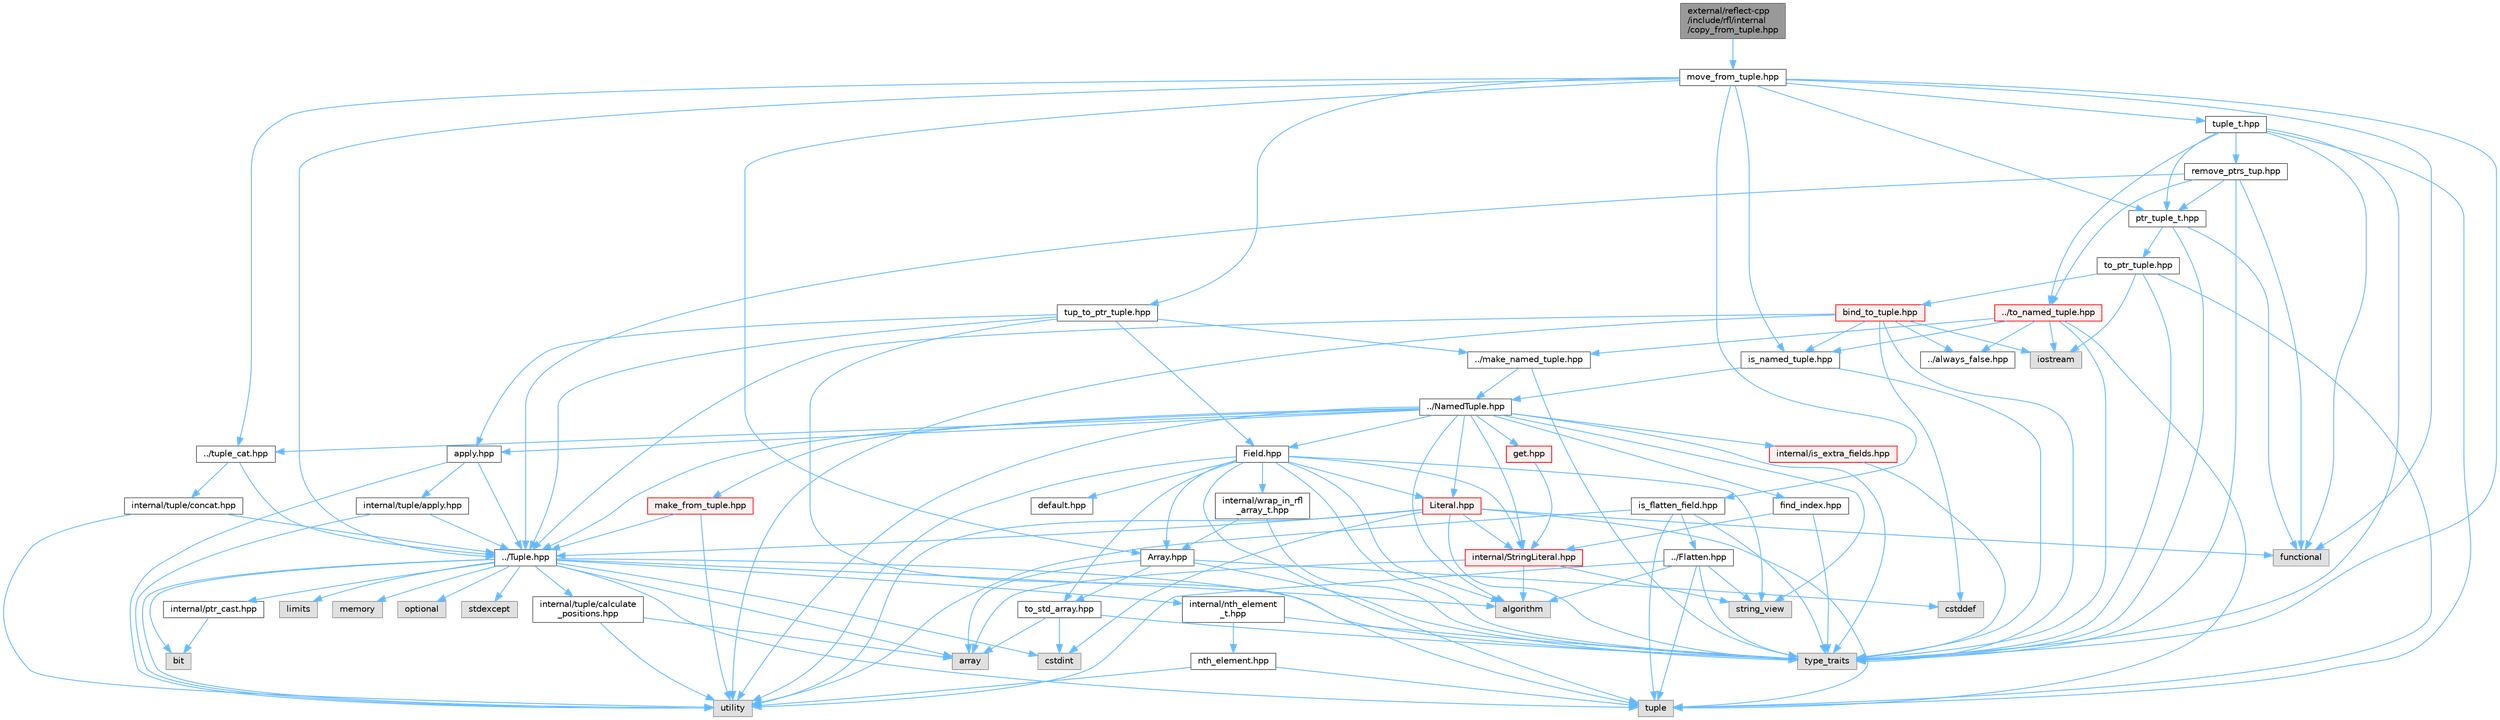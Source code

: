 digraph "external/reflect-cpp/include/rfl/internal/copy_from_tuple.hpp"
{
 // LATEX_PDF_SIZE
  bgcolor="transparent";
  edge [fontname=Helvetica,fontsize=10,labelfontname=Helvetica,labelfontsize=10];
  node [fontname=Helvetica,fontsize=10,shape=box,height=0.2,width=0.4];
  Node1 [id="Node000001",label="external/reflect-cpp\l/include/rfl/internal\l/copy_from_tuple.hpp",height=0.2,width=0.4,color="gray40", fillcolor="grey60", style="filled", fontcolor="black",tooltip=" "];
  Node1 -> Node2 [id="edge1_Node000001_Node000002",color="steelblue1",style="solid",tooltip=" "];
  Node2 [id="Node000002",label="move_from_tuple.hpp",height=0.2,width=0.4,color="grey40", fillcolor="white", style="filled",URL="$move__from__tuple_8hpp.html",tooltip=" "];
  Node2 -> Node3 [id="edge2_Node000002_Node000003",color="steelblue1",style="solid",tooltip=" "];
  Node3 [id="Node000003",label="functional",height=0.2,width=0.4,color="grey60", fillcolor="#E0E0E0", style="filled",tooltip=" "];
  Node2 -> Node4 [id="edge3_Node000002_Node000004",color="steelblue1",style="solid",tooltip=" "];
  Node4 [id="Node000004",label="type_traits",height=0.2,width=0.4,color="grey60", fillcolor="#E0E0E0", style="filled",tooltip=" "];
  Node2 -> Node5 [id="edge4_Node000002_Node000005",color="steelblue1",style="solid",tooltip=" "];
  Node5 [id="Node000005",label="../Tuple.hpp",height=0.2,width=0.4,color="grey40", fillcolor="white", style="filled",URL="$_tuple_8hpp.html",tooltip=" "];
  Node5 -> Node6 [id="edge5_Node000005_Node000006",color="steelblue1",style="solid",tooltip=" "];
  Node6 [id="Node000006",label="algorithm",height=0.2,width=0.4,color="grey60", fillcolor="#E0E0E0", style="filled",tooltip=" "];
  Node5 -> Node7 [id="edge6_Node000005_Node000007",color="steelblue1",style="solid",tooltip=" "];
  Node7 [id="Node000007",label="array",height=0.2,width=0.4,color="grey60", fillcolor="#E0E0E0", style="filled",tooltip=" "];
  Node5 -> Node8 [id="edge7_Node000005_Node000008",color="steelblue1",style="solid",tooltip=" "];
  Node8 [id="Node000008",label="bit",height=0.2,width=0.4,color="grey60", fillcolor="#E0E0E0", style="filled",tooltip=" "];
  Node5 -> Node9 [id="edge8_Node000005_Node000009",color="steelblue1",style="solid",tooltip=" "];
  Node9 [id="Node000009",label="cstdint",height=0.2,width=0.4,color="grey60", fillcolor="#E0E0E0", style="filled",tooltip=" "];
  Node5 -> Node10 [id="edge9_Node000005_Node000010",color="steelblue1",style="solid",tooltip=" "];
  Node10 [id="Node000010",label="limits",height=0.2,width=0.4,color="grey60", fillcolor="#E0E0E0", style="filled",tooltip=" "];
  Node5 -> Node11 [id="edge10_Node000005_Node000011",color="steelblue1",style="solid",tooltip=" "];
  Node11 [id="Node000011",label="memory",height=0.2,width=0.4,color="grey60", fillcolor="#E0E0E0", style="filled",tooltip=" "];
  Node5 -> Node12 [id="edge11_Node000005_Node000012",color="steelblue1",style="solid",tooltip=" "];
  Node12 [id="Node000012",label="optional",height=0.2,width=0.4,color="grey60", fillcolor="#E0E0E0", style="filled",tooltip=" "];
  Node5 -> Node13 [id="edge12_Node000005_Node000013",color="steelblue1",style="solid",tooltip=" "];
  Node13 [id="Node000013",label="stdexcept",height=0.2,width=0.4,color="grey60", fillcolor="#E0E0E0", style="filled",tooltip=" "];
  Node5 -> Node14 [id="edge13_Node000005_Node000014",color="steelblue1",style="solid",tooltip=" "];
  Node14 [id="Node000014",label="tuple",height=0.2,width=0.4,color="grey60", fillcolor="#E0E0E0", style="filled",tooltip=" "];
  Node5 -> Node4 [id="edge14_Node000005_Node000004",color="steelblue1",style="solid",tooltip=" "];
  Node5 -> Node15 [id="edge15_Node000005_Node000015",color="steelblue1",style="solid",tooltip=" "];
  Node15 [id="Node000015",label="utility",height=0.2,width=0.4,color="grey60", fillcolor="#E0E0E0", style="filled",tooltip=" "];
  Node5 -> Node16 [id="edge16_Node000005_Node000016",color="steelblue1",style="solid",tooltip=" "];
  Node16 [id="Node000016",label="internal/nth_element\l_t.hpp",height=0.2,width=0.4,color="grey40", fillcolor="white", style="filled",URL="$nth__element__t_8hpp.html",tooltip=" "];
  Node16 -> Node4 [id="edge17_Node000016_Node000004",color="steelblue1",style="solid",tooltip=" "];
  Node16 -> Node17 [id="edge18_Node000016_Node000017",color="steelblue1",style="solid",tooltip=" "];
  Node17 [id="Node000017",label="nth_element.hpp",height=0.2,width=0.4,color="grey40", fillcolor="white", style="filled",URL="$nth__element_8hpp.html",tooltip=" "];
  Node17 -> Node14 [id="edge19_Node000017_Node000014",color="steelblue1",style="solid",tooltip=" "];
  Node17 -> Node15 [id="edge20_Node000017_Node000015",color="steelblue1",style="solid",tooltip=" "];
  Node5 -> Node18 [id="edge21_Node000005_Node000018",color="steelblue1",style="solid",tooltip=" "];
  Node18 [id="Node000018",label="internal/ptr_cast.hpp",height=0.2,width=0.4,color="grey40", fillcolor="white", style="filled",URL="$ptr__cast_8hpp.html",tooltip=" "];
  Node18 -> Node8 [id="edge22_Node000018_Node000008",color="steelblue1",style="solid",tooltip=" "];
  Node5 -> Node19 [id="edge23_Node000005_Node000019",color="steelblue1",style="solid",tooltip=" "];
  Node19 [id="Node000019",label="internal/tuple/calculate\l_positions.hpp",height=0.2,width=0.4,color="grey40", fillcolor="white", style="filled",URL="$calculate__positions_8hpp.html",tooltip=" "];
  Node19 -> Node7 [id="edge24_Node000019_Node000007",color="steelblue1",style="solid",tooltip=" "];
  Node19 -> Node15 [id="edge25_Node000019_Node000015",color="steelblue1",style="solid",tooltip=" "];
  Node2 -> Node20 [id="edge26_Node000002_Node000020",color="steelblue1",style="solid",tooltip=" "];
  Node20 [id="Node000020",label="../tuple_cat.hpp",height=0.2,width=0.4,color="grey40", fillcolor="white", style="filled",URL="$tuple__cat_8hpp.html",tooltip=" "];
  Node20 -> Node5 [id="edge27_Node000020_Node000005",color="steelblue1",style="solid",tooltip=" "];
  Node20 -> Node21 [id="edge28_Node000020_Node000021",color="steelblue1",style="solid",tooltip=" "];
  Node21 [id="Node000021",label="internal/tuple/concat.hpp",height=0.2,width=0.4,color="grey40", fillcolor="white", style="filled",URL="$concat_8hpp.html",tooltip=" "];
  Node21 -> Node15 [id="edge29_Node000021_Node000015",color="steelblue1",style="solid",tooltip=" "];
  Node21 -> Node5 [id="edge30_Node000021_Node000005",color="steelblue1",style="solid",tooltip=" "];
  Node2 -> Node22 [id="edge31_Node000002_Node000022",color="steelblue1",style="solid",tooltip=" "];
  Node22 [id="Node000022",label="Array.hpp",height=0.2,width=0.4,color="grey40", fillcolor="white", style="filled",URL="$_array_8hpp.html",tooltip=" "];
  Node22 -> Node7 [id="edge32_Node000022_Node000007",color="steelblue1",style="solid",tooltip=" "];
  Node22 -> Node23 [id="edge33_Node000022_Node000023",color="steelblue1",style="solid",tooltip=" "];
  Node23 [id="Node000023",label="cstddef",height=0.2,width=0.4,color="grey60", fillcolor="#E0E0E0", style="filled",tooltip=" "];
  Node22 -> Node4 [id="edge34_Node000022_Node000004",color="steelblue1",style="solid",tooltip=" "];
  Node22 -> Node24 [id="edge35_Node000022_Node000024",color="steelblue1",style="solid",tooltip=" "];
  Node24 [id="Node000024",label="to_std_array.hpp",height=0.2,width=0.4,color="grey40", fillcolor="white", style="filled",URL="$to__std__array_8hpp.html",tooltip=" "];
  Node24 -> Node7 [id="edge36_Node000024_Node000007",color="steelblue1",style="solid",tooltip=" "];
  Node24 -> Node9 [id="edge37_Node000024_Node000009",color="steelblue1",style="solid",tooltip=" "];
  Node24 -> Node4 [id="edge38_Node000024_Node000004",color="steelblue1",style="solid",tooltip=" "];
  Node2 -> Node25 [id="edge39_Node000002_Node000025",color="steelblue1",style="solid",tooltip=" "];
  Node25 [id="Node000025",label="is_flatten_field.hpp",height=0.2,width=0.4,color="grey40", fillcolor="white", style="filled",URL="$is__flatten__field_8hpp.html",tooltip=" "];
  Node25 -> Node14 [id="edge40_Node000025_Node000014",color="steelblue1",style="solid",tooltip=" "];
  Node25 -> Node4 [id="edge41_Node000025_Node000004",color="steelblue1",style="solid",tooltip=" "];
  Node25 -> Node15 [id="edge42_Node000025_Node000015",color="steelblue1",style="solid",tooltip=" "];
  Node25 -> Node26 [id="edge43_Node000025_Node000026",color="steelblue1",style="solid",tooltip=" "];
  Node26 [id="Node000026",label="../Flatten.hpp",height=0.2,width=0.4,color="grey40", fillcolor="white", style="filled",URL="$_flatten_8hpp.html",tooltip=" "];
  Node26 -> Node6 [id="edge44_Node000026_Node000006",color="steelblue1",style="solid",tooltip=" "];
  Node26 -> Node27 [id="edge45_Node000026_Node000027",color="steelblue1",style="solid",tooltip=" "];
  Node27 [id="Node000027",label="string_view",height=0.2,width=0.4,color="grey60", fillcolor="#E0E0E0", style="filled",tooltip=" "];
  Node26 -> Node14 [id="edge46_Node000026_Node000014",color="steelblue1",style="solid",tooltip=" "];
  Node26 -> Node4 [id="edge47_Node000026_Node000004",color="steelblue1",style="solid",tooltip=" "];
  Node26 -> Node15 [id="edge48_Node000026_Node000015",color="steelblue1",style="solid",tooltip=" "];
  Node2 -> Node28 [id="edge49_Node000002_Node000028",color="steelblue1",style="solid",tooltip=" "];
  Node28 [id="Node000028",label="is_named_tuple.hpp",height=0.2,width=0.4,color="grey40", fillcolor="white", style="filled",URL="$is__named__tuple_8hpp.html",tooltip=" "];
  Node28 -> Node4 [id="edge50_Node000028_Node000004",color="steelblue1",style="solid",tooltip=" "];
  Node28 -> Node29 [id="edge51_Node000028_Node000029",color="steelblue1",style="solid",tooltip=" "];
  Node29 [id="Node000029",label="../NamedTuple.hpp",height=0.2,width=0.4,color="grey40", fillcolor="white", style="filled",URL="$_named_tuple_8hpp.html",tooltip=" "];
  Node29 -> Node6 [id="edge52_Node000029_Node000006",color="steelblue1",style="solid",tooltip=" "];
  Node29 -> Node27 [id="edge53_Node000029_Node000027",color="steelblue1",style="solid",tooltip=" "];
  Node29 -> Node4 [id="edge54_Node000029_Node000004",color="steelblue1",style="solid",tooltip=" "];
  Node29 -> Node15 [id="edge55_Node000029_Node000015",color="steelblue1",style="solid",tooltip=" "];
  Node29 -> Node30 [id="edge56_Node000029_Node000030",color="steelblue1",style="solid",tooltip=" "];
  Node30 [id="Node000030",label="Field.hpp",height=0.2,width=0.4,color="grey40", fillcolor="white", style="filled",URL="$_field_8hpp.html",tooltip=" "];
  Node30 -> Node6 [id="edge57_Node000030_Node000006",color="steelblue1",style="solid",tooltip=" "];
  Node30 -> Node27 [id="edge58_Node000030_Node000027",color="steelblue1",style="solid",tooltip=" "];
  Node30 -> Node14 [id="edge59_Node000030_Node000014",color="steelblue1",style="solid",tooltip=" "];
  Node30 -> Node4 [id="edge60_Node000030_Node000004",color="steelblue1",style="solid",tooltip=" "];
  Node30 -> Node15 [id="edge61_Node000030_Node000015",color="steelblue1",style="solid",tooltip=" "];
  Node30 -> Node31 [id="edge62_Node000030_Node000031",color="steelblue1",style="solid",tooltip=" "];
  Node31 [id="Node000031",label="Literal.hpp",height=0.2,width=0.4,color="red", fillcolor="#FFF0F0", style="filled",URL="$_literal_8hpp.html",tooltip=" "];
  Node31 -> Node9 [id="edge63_Node000031_Node000009",color="steelblue1",style="solid",tooltip=" "];
  Node31 -> Node3 [id="edge64_Node000031_Node000003",color="steelblue1",style="solid",tooltip=" "];
  Node31 -> Node14 [id="edge65_Node000031_Node000014",color="steelblue1",style="solid",tooltip=" "];
  Node31 -> Node4 [id="edge66_Node000031_Node000004",color="steelblue1",style="solid",tooltip=" "];
  Node31 -> Node15 [id="edge67_Node000031_Node000015",color="steelblue1",style="solid",tooltip=" "];
  Node31 -> Node5 [id="edge68_Node000031_Node000005",color="steelblue1",style="solid",tooltip=" "];
  Node31 -> Node38 [id="edge69_Node000031_Node000038",color="steelblue1",style="solid",tooltip=" "];
  Node38 [id="Node000038",label="internal/StringLiteral.hpp",height=0.2,width=0.4,color="red", fillcolor="#FFF0F0", style="filled",URL="$_string_literal_8hpp.html",tooltip=" "];
  Node38 -> Node6 [id="edge70_Node000038_Node000006",color="steelblue1",style="solid",tooltip=" "];
  Node38 -> Node7 [id="edge71_Node000038_Node000007",color="steelblue1",style="solid",tooltip=" "];
  Node38 -> Node27 [id="edge72_Node000038_Node000027",color="steelblue1",style="solid",tooltip=" "];
  Node30 -> Node40 [id="edge73_Node000030_Node000040",color="steelblue1",style="solid",tooltip=" "];
  Node40 [id="Node000040",label="default.hpp",height=0.2,width=0.4,color="grey40", fillcolor="white", style="filled",URL="$default_8hpp.html",tooltip=" "];
  Node30 -> Node22 [id="edge74_Node000030_Node000022",color="steelblue1",style="solid",tooltip=" "];
  Node30 -> Node38 [id="edge75_Node000030_Node000038",color="steelblue1",style="solid",tooltip=" "];
  Node30 -> Node24 [id="edge76_Node000030_Node000024",color="steelblue1",style="solid",tooltip=" "];
  Node30 -> Node41 [id="edge77_Node000030_Node000041",color="steelblue1",style="solid",tooltip=" "];
  Node41 [id="Node000041",label="internal/wrap_in_rfl\l_array_t.hpp",height=0.2,width=0.4,color="grey40", fillcolor="white", style="filled",URL="$wrap__in__rfl__array__t_8hpp.html",tooltip=" "];
  Node41 -> Node4 [id="edge78_Node000041_Node000004",color="steelblue1",style="solid",tooltip=" "];
  Node41 -> Node22 [id="edge79_Node000041_Node000022",color="steelblue1",style="solid",tooltip=" "];
  Node29 -> Node31 [id="edge80_Node000029_Node000031",color="steelblue1",style="solid",tooltip=" "];
  Node29 -> Node5 [id="edge81_Node000029_Node000005",color="steelblue1",style="solid",tooltip=" "];
  Node29 -> Node42 [id="edge82_Node000029_Node000042",color="steelblue1",style="solid",tooltip=" "];
  Node42 [id="Node000042",label="apply.hpp",height=0.2,width=0.4,color="grey40", fillcolor="white", style="filled",URL="$apply_8hpp.html",tooltip=" "];
  Node42 -> Node15 [id="edge83_Node000042_Node000015",color="steelblue1",style="solid",tooltip=" "];
  Node42 -> Node5 [id="edge84_Node000042_Node000005",color="steelblue1",style="solid",tooltip=" "];
  Node42 -> Node43 [id="edge85_Node000042_Node000043",color="steelblue1",style="solid",tooltip=" "];
  Node43 [id="Node000043",label="internal/tuple/apply.hpp",height=0.2,width=0.4,color="grey40", fillcolor="white", style="filled",URL="$internal_2tuple_2apply_8hpp.html",tooltip=" "];
  Node43 -> Node15 [id="edge86_Node000043_Node000015",color="steelblue1",style="solid",tooltip=" "];
  Node43 -> Node5 [id="edge87_Node000043_Node000005",color="steelblue1",style="solid",tooltip=" "];
  Node29 -> Node44 [id="edge88_Node000029_Node000044",color="steelblue1",style="solid",tooltip=" "];
  Node44 [id="Node000044",label="get.hpp",height=0.2,width=0.4,color="red", fillcolor="#FFF0F0", style="filled",URL="$get_8hpp.html",tooltip=" "];
  Node44 -> Node38 [id="edge89_Node000044_Node000038",color="steelblue1",style="solid",tooltip=" "];
  Node29 -> Node38 [id="edge90_Node000029_Node000038",color="steelblue1",style="solid",tooltip=" "];
  Node29 -> Node47 [id="edge91_Node000029_Node000047",color="steelblue1",style="solid",tooltip=" "];
  Node47 [id="Node000047",label="find_index.hpp",height=0.2,width=0.4,color="grey40", fillcolor="white", style="filled",URL="$find__index_8hpp.html",tooltip=" "];
  Node47 -> Node4 [id="edge92_Node000047_Node000004",color="steelblue1",style="solid",tooltip=" "];
  Node47 -> Node38 [id="edge93_Node000047_Node000038",color="steelblue1",style="solid",tooltip=" "];
  Node29 -> Node48 [id="edge94_Node000029_Node000048",color="steelblue1",style="solid",tooltip=" "];
  Node48 [id="Node000048",label="internal/is_extra_fields.hpp",height=0.2,width=0.4,color="red", fillcolor="#FFF0F0", style="filled",URL="$is__extra__fields_8hpp.html",tooltip=" "];
  Node48 -> Node4 [id="edge95_Node000048_Node000004",color="steelblue1",style="solid",tooltip=" "];
  Node29 -> Node51 [id="edge96_Node000029_Node000051",color="steelblue1",style="solid",tooltip=" "];
  Node51 [id="Node000051",label="make_from_tuple.hpp",height=0.2,width=0.4,color="red", fillcolor="#FFF0F0", style="filled",URL="$make__from__tuple_8hpp.html",tooltip=" "];
  Node51 -> Node15 [id="edge97_Node000051_Node000015",color="steelblue1",style="solid",tooltip=" "];
  Node51 -> Node5 [id="edge98_Node000051_Node000005",color="steelblue1",style="solid",tooltip=" "];
  Node29 -> Node20 [id="edge99_Node000029_Node000020",color="steelblue1",style="solid",tooltip=" "];
  Node2 -> Node53 [id="edge100_Node000002_Node000053",color="steelblue1",style="solid",tooltip=" "];
  Node53 [id="Node000053",label="ptr_tuple_t.hpp",height=0.2,width=0.4,color="grey40", fillcolor="white", style="filled",URL="$ptr__tuple__t_8hpp.html",tooltip=" "];
  Node53 -> Node3 [id="edge101_Node000053_Node000003",color="steelblue1",style="solid",tooltip=" "];
  Node53 -> Node4 [id="edge102_Node000053_Node000004",color="steelblue1",style="solid",tooltip=" "];
  Node53 -> Node54 [id="edge103_Node000053_Node000054",color="steelblue1",style="solid",tooltip=" "];
  Node54 [id="Node000054",label="to_ptr_tuple.hpp",height=0.2,width=0.4,color="grey40", fillcolor="white", style="filled",URL="$to__ptr__tuple_8hpp.html",tooltip=" "];
  Node54 -> Node36 [id="edge104_Node000054_Node000036",color="steelblue1",style="solid",tooltip=" "];
  Node36 [id="Node000036",label="iostream",height=0.2,width=0.4,color="grey60", fillcolor="#E0E0E0", style="filled",tooltip=" "];
  Node54 -> Node14 [id="edge105_Node000054_Node000014",color="steelblue1",style="solid",tooltip=" "];
  Node54 -> Node4 [id="edge106_Node000054_Node000004",color="steelblue1",style="solid",tooltip=" "];
  Node54 -> Node55 [id="edge107_Node000054_Node000055",color="steelblue1",style="solid",tooltip=" "];
  Node55 [id="Node000055",label="bind_to_tuple.hpp",height=0.2,width=0.4,color="red", fillcolor="#FFF0F0", style="filled",URL="$bind__to__tuple_8hpp.html",tooltip=" "];
  Node55 -> Node23 [id="edge108_Node000055_Node000023",color="steelblue1",style="solid",tooltip=" "];
  Node55 -> Node36 [id="edge109_Node000055_Node000036",color="steelblue1",style="solid",tooltip=" "];
  Node55 -> Node4 [id="edge110_Node000055_Node000004",color="steelblue1",style="solid",tooltip=" "];
  Node55 -> Node15 [id="edge111_Node000055_Node000015",color="steelblue1",style="solid",tooltip=" "];
  Node55 -> Node5 [id="edge112_Node000055_Node000005",color="steelblue1",style="solid",tooltip=" "];
  Node55 -> Node57 [id="edge113_Node000055_Node000057",color="steelblue1",style="solid",tooltip=" "];
  Node57 [id="Node000057",label="../always_false.hpp",height=0.2,width=0.4,color="grey40", fillcolor="white", style="filled",URL="$always__false_8hpp.html",tooltip=" "];
  Node55 -> Node28 [id="edge114_Node000055_Node000028",color="steelblue1",style="solid",tooltip=" "];
  Node2 -> Node59 [id="edge115_Node000002_Node000059",color="steelblue1",style="solid",tooltip=" "];
  Node59 [id="Node000059",label="tup_to_ptr_tuple.hpp",height=0.2,width=0.4,color="grey40", fillcolor="white", style="filled",URL="$tup__to__ptr__tuple_8hpp.html",tooltip=" "];
  Node59 -> Node14 [id="edge116_Node000059_Node000014",color="steelblue1",style="solid",tooltip=" "];
  Node59 -> Node30 [id="edge117_Node000059_Node000030",color="steelblue1",style="solid",tooltip=" "];
  Node59 -> Node5 [id="edge118_Node000059_Node000005",color="steelblue1",style="solid",tooltip=" "];
  Node59 -> Node42 [id="edge119_Node000059_Node000042",color="steelblue1",style="solid",tooltip=" "];
  Node59 -> Node60 [id="edge120_Node000059_Node000060",color="steelblue1",style="solid",tooltip=" "];
  Node60 [id="Node000060",label="../make_named_tuple.hpp",height=0.2,width=0.4,color="grey40", fillcolor="white", style="filled",URL="$make__named__tuple_8hpp.html",tooltip=" "];
  Node60 -> Node4 [id="edge121_Node000060_Node000004",color="steelblue1",style="solid",tooltip=" "];
  Node60 -> Node29 [id="edge122_Node000060_Node000029",color="steelblue1",style="solid",tooltip=" "];
  Node2 -> Node61 [id="edge123_Node000002_Node000061",color="steelblue1",style="solid",tooltip=" "];
  Node61 [id="Node000061",label="tuple_t.hpp",height=0.2,width=0.4,color="grey40", fillcolor="white", style="filled",URL="$tuple__t_8hpp.html",tooltip=" "];
  Node61 -> Node3 [id="edge124_Node000061_Node000003",color="steelblue1",style="solid",tooltip=" "];
  Node61 -> Node14 [id="edge125_Node000061_Node000014",color="steelblue1",style="solid",tooltip=" "];
  Node61 -> Node4 [id="edge126_Node000061_Node000004",color="steelblue1",style="solid",tooltip=" "];
  Node61 -> Node53 [id="edge127_Node000061_Node000053",color="steelblue1",style="solid",tooltip=" "];
  Node61 -> Node62 [id="edge128_Node000061_Node000062",color="steelblue1",style="solid",tooltip=" "];
  Node62 [id="Node000062",label="remove_ptrs_tup.hpp",height=0.2,width=0.4,color="grey40", fillcolor="white", style="filled",URL="$remove__ptrs__tup_8hpp.html",tooltip=" "];
  Node62 -> Node3 [id="edge129_Node000062_Node000003",color="steelblue1",style="solid",tooltip=" "];
  Node62 -> Node4 [id="edge130_Node000062_Node000004",color="steelblue1",style="solid",tooltip=" "];
  Node62 -> Node5 [id="edge131_Node000062_Node000005",color="steelblue1",style="solid",tooltip=" "];
  Node62 -> Node63 [id="edge132_Node000062_Node000063",color="steelblue1",style="solid",tooltip=" "];
  Node63 [id="Node000063",label="../to_named_tuple.hpp",height=0.2,width=0.4,color="red", fillcolor="#FFF0F0", style="filled",URL="$to__named__tuple_8hpp.html",tooltip=" "];
  Node63 -> Node36 [id="edge133_Node000063_Node000036",color="steelblue1",style="solid",tooltip=" "];
  Node63 -> Node14 [id="edge134_Node000063_Node000014",color="steelblue1",style="solid",tooltip=" "];
  Node63 -> Node4 [id="edge135_Node000063_Node000004",color="steelblue1",style="solid",tooltip=" "];
  Node63 -> Node57 [id="edge136_Node000063_Node000057",color="steelblue1",style="solid",tooltip=" "];
  Node63 -> Node28 [id="edge137_Node000063_Node000028",color="steelblue1",style="solid",tooltip=" "];
  Node63 -> Node60 [id="edge138_Node000063_Node000060",color="steelblue1",style="solid",tooltip=" "];
  Node62 -> Node53 [id="edge139_Node000062_Node000053",color="steelblue1",style="solid",tooltip=" "];
  Node61 -> Node63 [id="edge140_Node000061_Node000063",color="steelblue1",style="solid",tooltip=" "];
}
